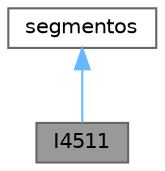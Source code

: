 digraph "I4511"
{
 // LATEX_PDF_SIZE
  bgcolor="transparent";
  edge [fontname=Helvetica,fontsize=10,labelfontname=Helvetica,labelfontsize=10];
  node [fontname=Helvetica,fontsize=10,shape=box,height=0.2,width=0.4];
  Node1 [id="Node000001",label="I4511",height=0.2,width=0.4,color="gray40", fillcolor="grey60", style="filled", fontcolor="black",tooltip="Clase del objeto I4511 El objeto I4511 permite el control del integrado del mismo nombre...."];
  Node2 -> Node1 [id="edge1_Node000001_Node000002",dir="back",color="steelblue1",style="solid",tooltip=" "];
  Node2 [id="Node000002",label="segmentos",height=0.2,width=0.4,color="gray40", fillcolor="white", style="filled",URL="$classsegmentos.html",tooltip="Clase del objeto segmentos Clase abstracta pura para la generación de segmentos."];
}
